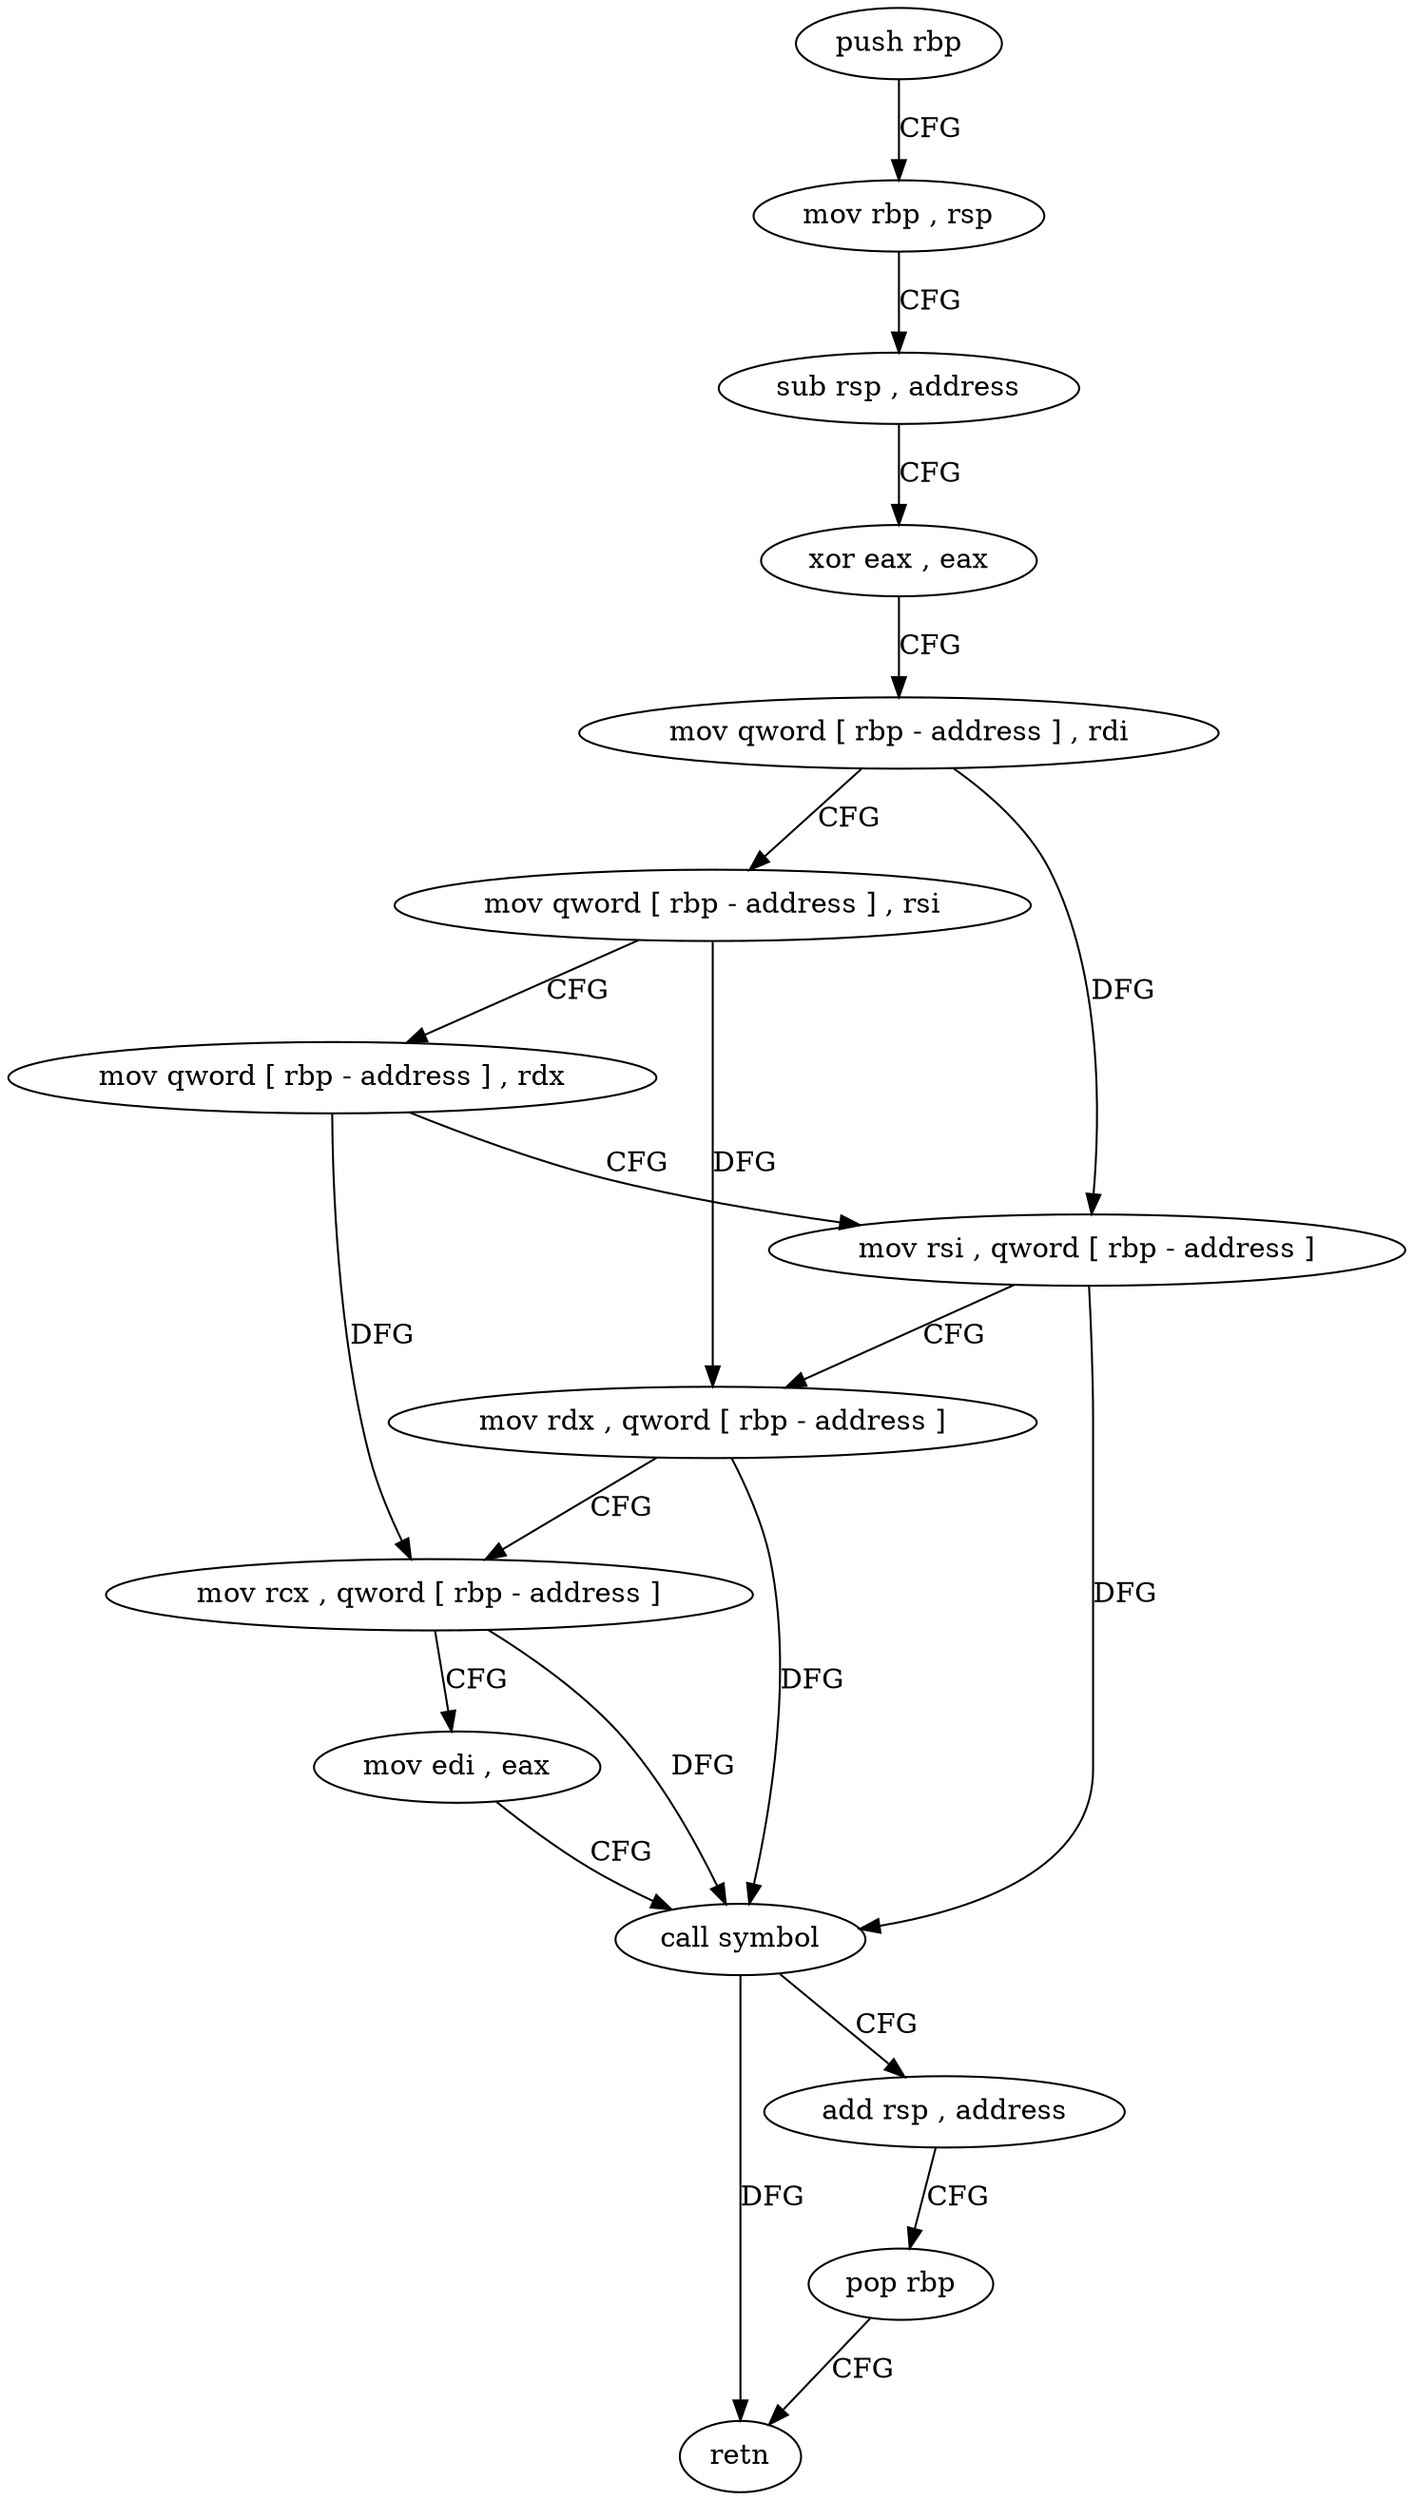digraph "func" {
"4219136" [label = "push rbp" ]
"4219137" [label = "mov rbp , rsp" ]
"4219140" [label = "sub rsp , address" ]
"4219144" [label = "xor eax , eax" ]
"4219146" [label = "mov qword [ rbp - address ] , rdi" ]
"4219150" [label = "mov qword [ rbp - address ] , rsi" ]
"4219154" [label = "mov qword [ rbp - address ] , rdx" ]
"4219158" [label = "mov rsi , qword [ rbp - address ]" ]
"4219162" [label = "mov rdx , qword [ rbp - address ]" ]
"4219166" [label = "mov rcx , qword [ rbp - address ]" ]
"4219170" [label = "mov edi , eax" ]
"4219172" [label = "call symbol" ]
"4219177" [label = "add rsp , address" ]
"4219181" [label = "pop rbp" ]
"4219182" [label = "retn" ]
"4219136" -> "4219137" [ label = "CFG" ]
"4219137" -> "4219140" [ label = "CFG" ]
"4219140" -> "4219144" [ label = "CFG" ]
"4219144" -> "4219146" [ label = "CFG" ]
"4219146" -> "4219150" [ label = "CFG" ]
"4219146" -> "4219158" [ label = "DFG" ]
"4219150" -> "4219154" [ label = "CFG" ]
"4219150" -> "4219162" [ label = "DFG" ]
"4219154" -> "4219158" [ label = "CFG" ]
"4219154" -> "4219166" [ label = "DFG" ]
"4219158" -> "4219162" [ label = "CFG" ]
"4219158" -> "4219172" [ label = "DFG" ]
"4219162" -> "4219166" [ label = "CFG" ]
"4219162" -> "4219172" [ label = "DFG" ]
"4219166" -> "4219170" [ label = "CFG" ]
"4219166" -> "4219172" [ label = "DFG" ]
"4219170" -> "4219172" [ label = "CFG" ]
"4219172" -> "4219177" [ label = "CFG" ]
"4219172" -> "4219182" [ label = "DFG" ]
"4219177" -> "4219181" [ label = "CFG" ]
"4219181" -> "4219182" [ label = "CFG" ]
}
